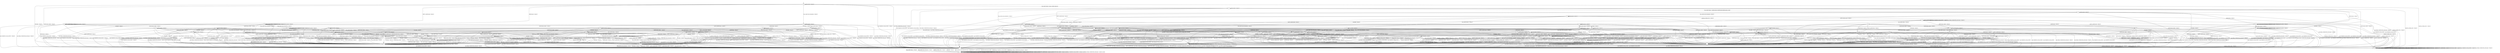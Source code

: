 digraph h17 {
s0 [label="s0"];
s1 [label="s1"];
s2 [label="s2"];
s6 [label="s6"];
s10 [label="s10"];
s15 [label="s15"];
s16 [label="s16"];
s38 [label="s38"];
s3 [label="s3"];
s4 [label="s4"];
s7 [label="s7"];
s8 [label="s8"];
s9 [label="s9"];
s11 [label="s11"];
s20 [label="s20"];
s26 [label="s26"];
s35 [label="s35"];
s36 [label="s36"];
s37 [label="s37"];
s40 [label="s40"];
s44 [label="s44"];
s54 [label="s54"];
s5 [label="s5"];
s12 [label="s12"];
s17 [label="s17"];
s18 [label="s18"];
s21 [label="s21"];
s22 [label="s22"];
s27 [label="s27"];
s39 [label="s39"];
s42 [label="s42"];
s43 [label="s43"];
s45 [label="s45"];
s49 [label="s49"];
s50 [label="s50"];
s53 [label="s53"];
s55 [label="s55"];
s56 [label="s56"];
s57 [label="s57"];
s63 [label="s63"];
s64 [label="s64"];
s13 [label="s13"];
s24 [label="s24"];
s25 [label="s25"];
s28 [label="s28"];
s41 [label="s41"];
s46 [label="s46"];
s47 [label="s47"];
s51 [label="s51"];
s58 [label="s58"];
s59 [label="s59"];
s65 [label="s65"];
s66 [label="s66"];
s67 [label="s67"];
s69 [label="s69"];
s14 [label="s14"];
s19 [label="s19"];
s23 [label="s23"];
s29 [label="s29"];
s60 [label="s60"];
s61 [label="s61"];
s62 [label="s62"];
s68 [label="s68"];
s30 [label="s30"];
s31 [label="s31"];
s32 [label="s32"];
s33 [label="s33"];
s48 [label="s48"];
s34 [label="s34"];
s52 [label="s52"];
s0 -> s1 [label="RSA_CLIENT_HELLO / HELLO_VERIFY_REQUEST"];
s0 -> s2 [label="RSA_CLIENT_KEY_EXCHANGE / TIMEOUT"];
s0 -> s10 [label="CHANGE_CIPHER_SPEC / TIMEOUT"];
s0 -> s15 [label="FINISHED / TIMEOUT"];
s0 -> s0 [label="APPLICATION / TIMEOUT"];
s0 -> s38 [label="CERTIFICATE / TIMEOUT"];
s0 -> s16 [label="EMPTY_CERTIFICATE / TIMEOUT"];
s0 -> s15 [label="CERTIFICATE_VERIFY / TIMEOUT"];
s0 -> s6 [label="Alert(WARNING,CLOSE_NOTIFY) / TIMEOUT"];
s0 -> s6 [label="Alert(FATAL,UNEXPECTED_MESSAGE) / TIMEOUT"];
s1 -> s3 [label="RSA_CLIENT_HELLO / SERVER_HELLO,CERTIFICATE,SERVER_HELLO_DONE"];
s1 -> s4 [label="RSA_CLIENT_KEY_EXCHANGE / TIMEOUT"];
s1 -> s10 [label="CHANGE_CIPHER_SPEC / TIMEOUT"];
s1 -> s8 [label="FINISHED / TIMEOUT"];
s1 -> s1 [label="APPLICATION / TIMEOUT"];
s1 -> s20 [label="CERTIFICATE / TIMEOUT"];
s1 -> s11 [label="EMPTY_CERTIFICATE / TIMEOUT"];
s1 -> s8 [label="CERTIFICATE_VERIFY / TIMEOUT"];
s1 -> s6 [label="Alert(WARNING,CLOSE_NOTIFY) / Alert(WARNING,CLOSE_NOTIFY)"];
s1 -> s6 [label="Alert(FATAL,UNEXPECTED_MESSAGE) / TIMEOUT"];
s2 -> s44 [label="RSA_CLIENT_HELLO / TIMEOUT"];
s2 -> s15 [label="RSA_CLIENT_KEY_EXCHANGE / TIMEOUT"];
s2 -> s9 [label="CHANGE_CIPHER_SPEC / TIMEOUT"];
s2 -> s26 [label="FINISHED / TIMEOUT"];
s2 -> s2 [label="APPLICATION / TIMEOUT"];
s2 -> s35 [label="CERTIFICATE / TIMEOUT"];
s2 -> s35 [label="EMPTY_CERTIFICATE / TIMEOUT"];
s2 -> s36 [label="CERTIFICATE_VERIFY / TIMEOUT"];
s2 -> s6 [label="Alert(WARNING,CLOSE_NOTIFY) / TIMEOUT"];
s2 -> s6 [label="Alert(FATAL,UNEXPECTED_MESSAGE) / TIMEOUT"];
s6 -> s7 [label="RSA_CLIENT_HELLO / TIMEOUT"];
s6 -> s7 [label="RSA_CLIENT_KEY_EXCHANGE / TIMEOUT"];
s6 -> s7 [label="CHANGE_CIPHER_SPEC / TIMEOUT"];
s6 -> s7 [label="FINISHED / TIMEOUT"];
s6 -> s7 [label="APPLICATION / TIMEOUT"];
s6 -> s7 [label="CERTIFICATE / TIMEOUT"];
s6 -> s7 [label="EMPTY_CERTIFICATE / TIMEOUT"];
s6 -> s7 [label="CERTIFICATE_VERIFY / TIMEOUT"];
s6 -> s7 [label="Alert(WARNING,CLOSE_NOTIFY) / TIMEOUT"];
s6 -> s7 [label="Alert(FATAL,UNEXPECTED_MESSAGE) / TIMEOUT"];
s10 -> s10 [label="RSA_CLIENT_HELLO / TIMEOUT"];
s10 -> s10 [label="RSA_CLIENT_KEY_EXCHANGE / TIMEOUT"];
s10 -> s10 [label="CHANGE_CIPHER_SPEC / TIMEOUT"];
s10 -> s10 [label="FINISHED / TIMEOUT"];
s10 -> s10 [label="APPLICATION / TIMEOUT"];
s10 -> s10 [label="CERTIFICATE / TIMEOUT"];
s10 -> s10 [label="EMPTY_CERTIFICATE / TIMEOUT"];
s10 -> s10 [label="CERTIFICATE_VERIFY / TIMEOUT"];
s10 -> s10 [label="Alert(WARNING,CLOSE_NOTIFY) / TIMEOUT"];
s10 -> s10 [label="Alert(FATAL,UNEXPECTED_MESSAGE) / TIMEOUT"];
s15 -> s15 [label="RSA_CLIENT_HELLO / TIMEOUT"];
s15 -> s15 [label="RSA_CLIENT_KEY_EXCHANGE / TIMEOUT"];
s15 -> s10 [label="CHANGE_CIPHER_SPEC / TIMEOUT"];
s15 -> s15 [label="FINISHED / TIMEOUT"];
s15 -> s15 [label="APPLICATION / TIMEOUT"];
s15 -> s15 [label="CERTIFICATE / TIMEOUT"];
s15 -> s15 [label="EMPTY_CERTIFICATE / TIMEOUT"];
s15 -> s15 [label="CERTIFICATE_VERIFY / TIMEOUT"];
s15 -> s6 [label="Alert(WARNING,CLOSE_NOTIFY) / TIMEOUT"];
s15 -> s6 [label="Alert(FATAL,UNEXPECTED_MESSAGE) / TIMEOUT"];
s16 -> s16 [label="RSA_CLIENT_HELLO / TIMEOUT"];
s16 -> s35 [label="RSA_CLIENT_KEY_EXCHANGE / TIMEOUT"];
s16 -> s9 [label="CHANGE_CIPHER_SPEC / TIMEOUT"];
s16 -> s37 [label="FINISHED / TIMEOUT"];
s16 -> s16 [label="APPLICATION / TIMEOUT"];
s16 -> s15 [label="CERTIFICATE / TIMEOUT"];
s16 -> s15 [label="EMPTY_CERTIFICATE / TIMEOUT"];
s16 -> s40 [label="CERTIFICATE_VERIFY / TIMEOUT"];
s16 -> s6 [label="Alert(WARNING,CLOSE_NOTIFY) / TIMEOUT"];
s16 -> s6 [label="Alert(FATAL,UNEXPECTED_MESSAGE) / TIMEOUT"];
s38 -> s38 [label="RSA_CLIENT_HELLO / TIMEOUT"];
s38 -> s54 [label="RSA_CLIENT_KEY_EXCHANGE / TIMEOUT"];
s38 -> s10 [label="CHANGE_CIPHER_SPEC / TIMEOUT"];
s38 -> s38 [label="FINISHED / TIMEOUT"];
s38 -> s38 [label="APPLICATION / TIMEOUT"];
s38 -> s15 [label="CERTIFICATE / TIMEOUT"];
s38 -> s15 [label="EMPTY_CERTIFICATE / TIMEOUT"];
s38 -> s40 [label="CERTIFICATE_VERIFY / TIMEOUT"];
s38 -> s6 [label="Alert(WARNING,CLOSE_NOTIFY) / TIMEOUT"];
s38 -> s6 [label="Alert(FATAL,UNEXPECTED_MESSAGE) / TIMEOUT"];
s3 -> s6 [label="RSA_CLIENT_HELLO / Alert(FATAL,UNEXPECTED_MESSAGE)"];
s3 -> s12 [label="RSA_CLIENT_KEY_EXCHANGE / TIMEOUT"];
s3 -> s10 [label="CHANGE_CIPHER_SPEC / TIMEOUT"];
s3 -> s8 [label="FINISHED / TIMEOUT"];
s3 -> s3 [label="APPLICATION / TIMEOUT"];
s3 -> s20 [label="CERTIFICATE / TIMEOUT"];
s3 -> s11 [label="EMPTY_CERTIFICATE / TIMEOUT"];
s3 -> s8 [label="CERTIFICATE_VERIFY / TIMEOUT"];
s3 -> s6 [label="Alert(WARNING,CLOSE_NOTIFY) / Alert(WARNING,CLOSE_NOTIFY)"];
s3 -> s6 [label="Alert(FATAL,UNEXPECTED_MESSAGE) / TIMEOUT"];
s4 -> s45 [label="RSA_CLIENT_HELLO / TIMEOUT"];
s4 -> s8 [label="RSA_CLIENT_KEY_EXCHANGE / TIMEOUT"];
s4 -> s5 [label="CHANGE_CIPHER_SPEC / TIMEOUT"];
s4 -> s17 [label="FINISHED / TIMEOUT"];
s4 -> s4 [label="APPLICATION / TIMEOUT"];
s4 -> s27 [label="CERTIFICATE / TIMEOUT"];
s4 -> s27 [label="EMPTY_CERTIFICATE / TIMEOUT"];
s4 -> s21 [label="CERTIFICATE_VERIFY / TIMEOUT"];
s4 -> s6 [label="Alert(WARNING,CLOSE_NOTIFY) / Alert(WARNING,CLOSE_NOTIFY)"];
s4 -> s6 [label="Alert(FATAL,UNEXPECTED_MESSAGE) / TIMEOUT"];
s7 -> s7 [label="RSA_CLIENT_HELLO / SOCKET_CLOSED"];
s7 -> s7 [label="RSA_CLIENT_KEY_EXCHANGE / SOCKET_CLOSED"];
s7 -> s7 [label="CHANGE_CIPHER_SPEC / SOCKET_CLOSED"];
s7 -> s7 [label="FINISHED / SOCKET_CLOSED"];
s7 -> s7 [label="APPLICATION / SOCKET_CLOSED"];
s7 -> s7 [label="CERTIFICATE / SOCKET_CLOSED"];
s7 -> s7 [label="EMPTY_CERTIFICATE / SOCKET_CLOSED"];
s7 -> s7 [label="CERTIFICATE_VERIFY / SOCKET_CLOSED"];
s7 -> s7 [label="Alert(WARNING,CLOSE_NOTIFY) / SOCKET_CLOSED"];
s7 -> s7 [label="Alert(FATAL,UNEXPECTED_MESSAGE) / SOCKET_CLOSED"];
s8 -> s8 [label="RSA_CLIENT_HELLO / TIMEOUT"];
s8 -> s8 [label="RSA_CLIENT_KEY_EXCHANGE / TIMEOUT"];
s8 -> s10 [label="CHANGE_CIPHER_SPEC / TIMEOUT"];
s8 -> s8 [label="FINISHED / TIMEOUT"];
s8 -> s8 [label="APPLICATION / TIMEOUT"];
s8 -> s8 [label="CERTIFICATE / TIMEOUT"];
s8 -> s8 [label="EMPTY_CERTIFICATE / TIMEOUT"];
s8 -> s8 [label="CERTIFICATE_VERIFY / TIMEOUT"];
s8 -> s6 [label="Alert(WARNING,CLOSE_NOTIFY) / Alert(WARNING,CLOSE_NOTIFY)"];
s8 -> s6 [label="Alert(FATAL,UNEXPECTED_MESSAGE) / TIMEOUT"];
s9 -> s6 [label="RSA_CLIENT_HELLO / TIMEOUT"];
s9 -> s6 [label="RSA_CLIENT_KEY_EXCHANGE / TIMEOUT"];
s9 -> s10 [label="CHANGE_CIPHER_SPEC / TIMEOUT"];
s9 -> s6 [label="FINISHED / TIMEOUT"];
s9 -> s9 [label="APPLICATION / TIMEOUT"];
s9 -> s6 [label="CERTIFICATE / TIMEOUT"];
s9 -> s6 [label="EMPTY_CERTIFICATE / TIMEOUT"];
s9 -> s6 [label="CERTIFICATE_VERIFY / TIMEOUT"];
s9 -> s9 [label="Alert(WARNING,CLOSE_NOTIFY) / TIMEOUT"];
s9 -> s9 [label="Alert(FATAL,UNEXPECTED_MESSAGE) / TIMEOUT"];
s11 -> s39 [label="RSA_CLIENT_HELLO / TIMEOUT"];
s11 -> s27 [label="RSA_CLIENT_KEY_EXCHANGE / TIMEOUT"];
s11 -> s5 [label="CHANGE_CIPHER_SPEC / TIMEOUT"];
s11 -> s18 [label="FINISHED / TIMEOUT"];
s11 -> s11 [label="APPLICATION / TIMEOUT"];
s11 -> s8 [label="CERTIFICATE / TIMEOUT"];
s11 -> s8 [label="EMPTY_CERTIFICATE / TIMEOUT"];
s11 -> s22 [label="CERTIFICATE_VERIFY / TIMEOUT"];
s11 -> s6 [label="Alert(WARNING,CLOSE_NOTIFY) / Alert(WARNING,CLOSE_NOTIFY)"];
s11 -> s6 [label="Alert(FATAL,UNEXPECTED_MESSAGE) / TIMEOUT"];
s20 -> s42 [label="RSA_CLIENT_HELLO / TIMEOUT"];
s20 -> s20 [label="RSA_CLIENT_KEY_EXCHANGE / TIMEOUT"];
s20 -> s10 [label="CHANGE_CIPHER_SPEC / TIMEOUT"];
s20 -> s20 [label="FINISHED / TIMEOUT"];
s20 -> s20 [label="APPLICATION / TIMEOUT"];
s20 -> s8 [label="CERTIFICATE / TIMEOUT"];
s20 -> s8 [label="EMPTY_CERTIFICATE / TIMEOUT"];
s20 -> s22 [label="CERTIFICATE_VERIFY / TIMEOUT"];
s20 -> s6 [label="Alert(WARNING,CLOSE_NOTIFY) / Alert(WARNING,CLOSE_NOTIFY)"];
s20 -> s6 [label="Alert(FATAL,UNEXPECTED_MESSAGE) / TIMEOUT"];
s26 -> s49 [label="RSA_CLIENT_HELLO / TIMEOUT"];
s26 -> s15 [label="RSA_CLIENT_KEY_EXCHANGE / TIMEOUT"];
s26 -> s9 [label="CHANGE_CIPHER_SPEC / TIMEOUT"];
s26 -> s15 [label="FINISHED / TIMEOUT"];
s26 -> s26 [label="APPLICATION / TIMEOUT"];
s26 -> s43 [label="CERTIFICATE / TIMEOUT"];
s26 -> s43 [label="EMPTY_CERTIFICATE / TIMEOUT"];
s26 -> s50 [label="CERTIFICATE_VERIFY / TIMEOUT"];
s26 -> s6 [label="Alert(WARNING,CLOSE_NOTIFY) / TIMEOUT"];
s26 -> s6 [label="Alert(FATAL,UNEXPECTED_MESSAGE) / TIMEOUT"];
s35 -> s53 [label="RSA_CLIENT_HELLO / TIMEOUT"];
s35 -> s15 [label="RSA_CLIENT_KEY_EXCHANGE / TIMEOUT"];
s35 -> s9 [label="CHANGE_CIPHER_SPEC / TIMEOUT"];
s35 -> s43 [label="FINISHED / TIMEOUT"];
s35 -> s35 [label="APPLICATION / TIMEOUT"];
s35 -> s15 [label="CERTIFICATE / TIMEOUT"];
s35 -> s15 [label="EMPTY_CERTIFICATE / TIMEOUT"];
s35 -> s56 [label="CERTIFICATE_VERIFY / TIMEOUT"];
s35 -> s6 [label="Alert(WARNING,CLOSE_NOTIFY) / TIMEOUT"];
s35 -> s6 [label="Alert(FATAL,UNEXPECTED_MESSAGE) / TIMEOUT"];
s36 -> s63 [label="RSA_CLIENT_HELLO / TIMEOUT"];
s36 -> s15 [label="RSA_CLIENT_KEY_EXCHANGE / TIMEOUT"];
s36 -> s9 [label="CHANGE_CIPHER_SPEC / TIMEOUT"];
s36 -> s50 [label="FINISHED / TIMEOUT"];
s36 -> s36 [label="APPLICATION / TIMEOUT"];
s36 -> s56 [label="CERTIFICATE / TIMEOUT"];
s36 -> s56 [label="EMPTY_CERTIFICATE / TIMEOUT"];
s36 -> s15 [label="CERTIFICATE_VERIFY / TIMEOUT"];
s36 -> s6 [label="Alert(WARNING,CLOSE_NOTIFY) / TIMEOUT"];
s36 -> s6 [label="Alert(FATAL,UNEXPECTED_MESSAGE) / TIMEOUT"];
s37 -> s55 [label="RSA_CLIENT_HELLO / TIMEOUT"];
s37 -> s43 [label="RSA_CLIENT_KEY_EXCHANGE / TIMEOUT"];
s37 -> s9 [label="CHANGE_CIPHER_SPEC / TIMEOUT"];
s37 -> s15 [label="FINISHED / TIMEOUT"];
s37 -> s37 [label="APPLICATION / TIMEOUT"];
s37 -> s15 [label="CERTIFICATE / TIMEOUT"];
s37 -> s15 [label="EMPTY_CERTIFICATE / TIMEOUT"];
s37 -> s57 [label="CERTIFICATE_VERIFY / TIMEOUT"];
s37 -> s6 [label="Alert(WARNING,CLOSE_NOTIFY) / TIMEOUT"];
s37 -> s6 [label="Alert(FATAL,UNEXPECTED_MESSAGE) / TIMEOUT"];
s40 -> s64 [label="RSA_CLIENT_HELLO / TIMEOUT"];
s40 -> s56 [label="RSA_CLIENT_KEY_EXCHANGE / TIMEOUT"];
s40 -> s9 [label="CHANGE_CIPHER_SPEC / TIMEOUT"];
s40 -> s57 [label="FINISHED / TIMEOUT"];
s40 -> s40 [label="APPLICATION / TIMEOUT"];
s40 -> s15 [label="CERTIFICATE / TIMEOUT"];
s40 -> s15 [label="EMPTY_CERTIFICATE / TIMEOUT"];
s40 -> s15 [label="CERTIFICATE_VERIFY / TIMEOUT"];
s40 -> s6 [label="Alert(WARNING,CLOSE_NOTIFY) / TIMEOUT"];
s40 -> s6 [label="Alert(FATAL,UNEXPECTED_MESSAGE) / TIMEOUT"];
s44 -> s15 [label="RSA_CLIENT_HELLO / TIMEOUT"];
s44 -> s15 [label="RSA_CLIENT_KEY_EXCHANGE / TIMEOUT"];
s44 -> s9 [label="CHANGE_CIPHER_SPEC / TIMEOUT"];
s44 -> s49 [label="FINISHED / TIMEOUT"];
s44 -> s44 [label="APPLICATION / TIMEOUT"];
s44 -> s53 [label="CERTIFICATE / TIMEOUT"];
s44 -> s53 [label="EMPTY_CERTIFICATE / TIMEOUT"];
s44 -> s63 [label="CERTIFICATE_VERIFY / TIMEOUT"];
s44 -> s6 [label="Alert(WARNING,CLOSE_NOTIFY) / TIMEOUT"];
s44 -> s6 [label="Alert(FATAL,UNEXPECTED_MESSAGE) / TIMEOUT"];
s54 -> s54 [label="RSA_CLIENT_HELLO / TIMEOUT"];
s54 -> s15 [label="RSA_CLIENT_KEY_EXCHANGE / TIMEOUT"];
s54 -> s10 [label="CHANGE_CIPHER_SPEC / TIMEOUT"];
s54 -> s54 [label="FINISHED / TIMEOUT"];
s54 -> s54 [label="APPLICATION / TIMEOUT"];
s54 -> s15 [label="CERTIFICATE / TIMEOUT"];
s54 -> s15 [label="EMPTY_CERTIFICATE / TIMEOUT"];
s54 -> s56 [label="CERTIFICATE_VERIFY / TIMEOUT"];
s54 -> s6 [label="Alert(WARNING,CLOSE_NOTIFY) / TIMEOUT"];
s54 -> s6 [label="Alert(FATAL,UNEXPECTED_MESSAGE) / TIMEOUT"];
s5 -> s6 [label="RSA_CLIENT_HELLO / Alert(FATAL,UNEXPECTED_MESSAGE)"];
s5 -> s6 [label="RSA_CLIENT_KEY_EXCHANGE / Alert(FATAL,UNEXPECTED_MESSAGE)"];
s5 -> s10 [label="CHANGE_CIPHER_SPEC / TIMEOUT"];
s5 -> s6 [label="FINISHED / Alert(FATAL,UNEXPECTED_MESSAGE)"];
s5 -> s5 [label="APPLICATION / TIMEOUT"];
s5 -> s6 [label="CERTIFICATE / Alert(FATAL,UNEXPECTED_MESSAGE)"];
s5 -> s6 [label="EMPTY_CERTIFICATE / Alert(FATAL,UNEXPECTED_MESSAGE)"];
s5 -> s6 [label="CERTIFICATE_VERIFY / Alert(FATAL,UNEXPECTED_MESSAGE)"];
s5 -> s5 [label="Alert(WARNING,CLOSE_NOTIFY) / TIMEOUT"];
s5 -> s5 [label="Alert(FATAL,UNEXPECTED_MESSAGE) / TIMEOUT"];
s12 -> s45 [label="RSA_CLIENT_HELLO / TIMEOUT"];
s12 -> s8 [label="RSA_CLIENT_KEY_EXCHANGE / TIMEOUT"];
s12 -> s13 [label="CHANGE_CIPHER_SPEC / TIMEOUT"];
s12 -> s17 [label="FINISHED / TIMEOUT"];
s12 -> s12 [label="APPLICATION / TIMEOUT"];
s12 -> s27 [label="CERTIFICATE / TIMEOUT"];
s12 -> s27 [label="EMPTY_CERTIFICATE / TIMEOUT"];
s12 -> s21 [label="CERTIFICATE_VERIFY / TIMEOUT"];
s12 -> s6 [label="Alert(WARNING,CLOSE_NOTIFY) / Alert(WARNING,CLOSE_NOTIFY)"];
s12 -> s6 [label="Alert(FATAL,UNEXPECTED_MESSAGE) / TIMEOUT"];
s17 -> s46 [label="RSA_CLIENT_HELLO / TIMEOUT"];
s17 -> s8 [label="RSA_CLIENT_KEY_EXCHANGE / TIMEOUT"];
s17 -> s5 [label="CHANGE_CIPHER_SPEC / TIMEOUT"];
s17 -> s8 [label="FINISHED / TIMEOUT"];
s17 -> s17 [label="APPLICATION / TIMEOUT"];
s17 -> s41 [label="CERTIFICATE / TIMEOUT"];
s17 -> s41 [label="EMPTY_CERTIFICATE / TIMEOUT"];
s17 -> s24 [label="CERTIFICATE_VERIFY / TIMEOUT"];
s17 -> s6 [label="Alert(WARNING,CLOSE_NOTIFY) / Alert(WARNING,CLOSE_NOTIFY)"];
s17 -> s6 [label="Alert(FATAL,UNEXPECTED_MESSAGE) / TIMEOUT"];
s18 -> s47 [label="RSA_CLIENT_HELLO / TIMEOUT"];
s18 -> s41 [label="RSA_CLIENT_KEY_EXCHANGE / TIMEOUT"];
s18 -> s5 [label="CHANGE_CIPHER_SPEC / TIMEOUT"];
s18 -> s8 [label="FINISHED / TIMEOUT"];
s18 -> s18 [label="APPLICATION / TIMEOUT"];
s18 -> s8 [label="CERTIFICATE / TIMEOUT"];
s18 -> s8 [label="EMPTY_CERTIFICATE / TIMEOUT"];
s18 -> s25 [label="CERTIFICATE_VERIFY / TIMEOUT"];
s18 -> s6 [label="Alert(WARNING,CLOSE_NOTIFY) / Alert(WARNING,CLOSE_NOTIFY)"];
s18 -> s6 [label="Alert(FATAL,UNEXPECTED_MESSAGE) / TIMEOUT"];
s21 -> s58 [label="RSA_CLIENT_HELLO / TIMEOUT"];
s21 -> s8 [label="RSA_CLIENT_KEY_EXCHANGE / TIMEOUT"];
s21 -> s5 [label="CHANGE_CIPHER_SPEC / TIMEOUT"];
s21 -> s24 [label="FINISHED / TIMEOUT"];
s21 -> s21 [label="APPLICATION / TIMEOUT"];
s21 -> s28 [label="CERTIFICATE / TIMEOUT"];
s21 -> s28 [label="EMPTY_CERTIFICATE / TIMEOUT"];
s21 -> s8 [label="CERTIFICATE_VERIFY / TIMEOUT"];
s21 -> s6 [label="Alert(WARNING,CLOSE_NOTIFY) / Alert(WARNING,CLOSE_NOTIFY)"];
s21 -> s6 [label="Alert(FATAL,UNEXPECTED_MESSAGE) / TIMEOUT"];
s22 -> s59 [label="RSA_CLIENT_HELLO / TIMEOUT"];
s22 -> s28 [label="RSA_CLIENT_KEY_EXCHANGE / TIMEOUT"];
s22 -> s5 [label="CHANGE_CIPHER_SPEC / TIMEOUT"];
s22 -> s25 [label="FINISHED / TIMEOUT"];
s22 -> s22 [label="APPLICATION / TIMEOUT"];
s22 -> s8 [label="CERTIFICATE / TIMEOUT"];
s22 -> s8 [label="EMPTY_CERTIFICATE / TIMEOUT"];
s22 -> s8 [label="CERTIFICATE_VERIFY / TIMEOUT"];
s22 -> s6 [label="Alert(WARNING,CLOSE_NOTIFY) / Alert(WARNING,CLOSE_NOTIFY)"];
s22 -> s6 [label="Alert(FATAL,UNEXPECTED_MESSAGE) / TIMEOUT"];
s27 -> s51 [label="RSA_CLIENT_HELLO / TIMEOUT"];
s27 -> s8 [label="RSA_CLIENT_KEY_EXCHANGE / TIMEOUT"];
s27 -> s5 [label="CHANGE_CIPHER_SPEC / TIMEOUT"];
s27 -> s41 [label="FINISHED / TIMEOUT"];
s27 -> s27 [label="APPLICATION / TIMEOUT"];
s27 -> s8 [label="CERTIFICATE / TIMEOUT"];
s27 -> s8 [label="EMPTY_CERTIFICATE / TIMEOUT"];
s27 -> s28 [label="CERTIFICATE_VERIFY / TIMEOUT"];
s27 -> s6 [label="Alert(WARNING,CLOSE_NOTIFY) / Alert(WARNING,CLOSE_NOTIFY)"];
s27 -> s6 [label="Alert(FATAL,UNEXPECTED_MESSAGE) / TIMEOUT"];
s39 -> s8 [label="RSA_CLIENT_HELLO / TIMEOUT"];
s39 -> s51 [label="RSA_CLIENT_KEY_EXCHANGE / TIMEOUT"];
s39 -> s5 [label="CHANGE_CIPHER_SPEC / TIMEOUT"];
s39 -> s47 [label="FINISHED / TIMEOUT"];
s39 -> s39 [label="APPLICATION / TIMEOUT"];
s39 -> s8 [label="CERTIFICATE / TIMEOUT"];
s39 -> s8 [label="EMPTY_CERTIFICATE / TIMEOUT"];
s39 -> s59 [label="CERTIFICATE_VERIFY / TIMEOUT"];
s39 -> s6 [label="Alert(WARNING,CLOSE_NOTIFY) / Alert(WARNING,CLOSE_NOTIFY)"];
s39 -> s6 [label="Alert(FATAL,UNEXPECTED_MESSAGE) / TIMEOUT"];
s42 -> s8 [label="RSA_CLIENT_HELLO / TIMEOUT"];
s42 -> s42 [label="RSA_CLIENT_KEY_EXCHANGE / TIMEOUT"];
s42 -> s10 [label="CHANGE_CIPHER_SPEC / TIMEOUT"];
s42 -> s42 [label="FINISHED / TIMEOUT"];
s42 -> s42 [label="APPLICATION / TIMEOUT"];
s42 -> s8 [label="CERTIFICATE / TIMEOUT"];
s42 -> s8 [label="EMPTY_CERTIFICATE / TIMEOUT"];
s42 -> s59 [label="CERTIFICATE_VERIFY / TIMEOUT"];
s42 -> s6 [label="Alert(WARNING,CLOSE_NOTIFY) / Alert(WARNING,CLOSE_NOTIFY)"];
s42 -> s6 [label="Alert(FATAL,UNEXPECTED_MESSAGE) / TIMEOUT"];
s43 -> s55 [label="RSA_CLIENT_HELLO / TIMEOUT"];
s43 -> s15 [label="RSA_CLIENT_KEY_EXCHANGE / TIMEOUT"];
s43 -> s9 [label="CHANGE_CIPHER_SPEC / TIMEOUT"];
s43 -> s15 [label="FINISHED / TIMEOUT"];
s43 -> s43 [label="APPLICATION / TIMEOUT"];
s43 -> s15 [label="CERTIFICATE / TIMEOUT"];
s43 -> s15 [label="EMPTY_CERTIFICATE / TIMEOUT"];
s43 -> s69 [label="CERTIFICATE_VERIFY / TIMEOUT"];
s43 -> s6 [label="Alert(WARNING,CLOSE_NOTIFY) / TIMEOUT"];
s43 -> s6 [label="Alert(FATAL,UNEXPECTED_MESSAGE) / TIMEOUT"];
s45 -> s8 [label="RSA_CLIENT_HELLO / TIMEOUT"];
s45 -> s8 [label="RSA_CLIENT_KEY_EXCHANGE / TIMEOUT"];
s45 -> s5 [label="CHANGE_CIPHER_SPEC / TIMEOUT"];
s45 -> s46 [label="FINISHED / TIMEOUT"];
s45 -> s45 [label="APPLICATION / TIMEOUT"];
s45 -> s51 [label="CERTIFICATE / TIMEOUT"];
s45 -> s51 [label="EMPTY_CERTIFICATE / TIMEOUT"];
s45 -> s58 [label="CERTIFICATE_VERIFY / TIMEOUT"];
s45 -> s6 [label="Alert(WARNING,CLOSE_NOTIFY) / Alert(WARNING,CLOSE_NOTIFY)"];
s45 -> s6 [label="Alert(FATAL,UNEXPECTED_MESSAGE) / TIMEOUT"];
s49 -> s15 [label="RSA_CLIENT_HELLO / TIMEOUT"];
s49 -> s15 [label="RSA_CLIENT_KEY_EXCHANGE / TIMEOUT"];
s49 -> s9 [label="CHANGE_CIPHER_SPEC / TIMEOUT"];
s49 -> s15 [label="FINISHED / TIMEOUT"];
s49 -> s49 [label="APPLICATION / TIMEOUT"];
s49 -> s55 [label="CERTIFICATE / TIMEOUT"];
s49 -> s55 [label="EMPTY_CERTIFICATE / TIMEOUT"];
s49 -> s65 [label="CERTIFICATE_VERIFY / TIMEOUT"];
s49 -> s6 [label="Alert(WARNING,CLOSE_NOTIFY) / TIMEOUT"];
s49 -> s6 [label="Alert(FATAL,UNEXPECTED_MESSAGE) / TIMEOUT"];
s50 -> s65 [label="RSA_CLIENT_HELLO / TIMEOUT"];
s50 -> s15 [label="RSA_CLIENT_KEY_EXCHANGE / TIMEOUT"];
s50 -> s9 [label="CHANGE_CIPHER_SPEC / TIMEOUT"];
s50 -> s15 [label="FINISHED / TIMEOUT"];
s50 -> s50 [label="APPLICATION / TIMEOUT"];
s50 -> s69 [label="CERTIFICATE / TIMEOUT"];
s50 -> s69 [label="EMPTY_CERTIFICATE / TIMEOUT"];
s50 -> s15 [label="CERTIFICATE_VERIFY / TIMEOUT"];
s50 -> s6 [label="Alert(WARNING,CLOSE_NOTIFY) / TIMEOUT"];
s50 -> s6 [label="Alert(FATAL,UNEXPECTED_MESSAGE) / TIMEOUT"];
s53 -> s15 [label="RSA_CLIENT_HELLO / TIMEOUT"];
s53 -> s15 [label="RSA_CLIENT_KEY_EXCHANGE / TIMEOUT"];
s53 -> s9 [label="CHANGE_CIPHER_SPEC / TIMEOUT"];
s53 -> s55 [label="FINISHED / TIMEOUT"];
s53 -> s53 [label="APPLICATION / TIMEOUT"];
s53 -> s15 [label="CERTIFICATE / TIMEOUT"];
s53 -> s15 [label="EMPTY_CERTIFICATE / TIMEOUT"];
s53 -> s66 [label="CERTIFICATE_VERIFY / TIMEOUT"];
s53 -> s6 [label="Alert(WARNING,CLOSE_NOTIFY) / TIMEOUT"];
s53 -> s6 [label="Alert(FATAL,UNEXPECTED_MESSAGE) / TIMEOUT"];
s55 -> s15 [label="RSA_CLIENT_HELLO / TIMEOUT"];
s55 -> s55 [label="RSA_CLIENT_KEY_EXCHANGE / TIMEOUT"];
s55 -> s9 [label="CHANGE_CIPHER_SPEC / TIMEOUT"];
s55 -> s15 [label="FINISHED / TIMEOUT"];
s55 -> s55 [label="APPLICATION / TIMEOUT"];
s55 -> s15 [label="CERTIFICATE / TIMEOUT"];
s55 -> s15 [label="EMPTY_CERTIFICATE / TIMEOUT"];
s55 -> s67 [label="CERTIFICATE_VERIFY / TIMEOUT"];
s55 -> s6 [label="Alert(WARNING,CLOSE_NOTIFY) / TIMEOUT"];
s55 -> s6 [label="Alert(FATAL,UNEXPECTED_MESSAGE) / TIMEOUT"];
s56 -> s66 [label="RSA_CLIENT_HELLO / TIMEOUT"];
s56 -> s15 [label="RSA_CLIENT_KEY_EXCHANGE / TIMEOUT"];
s56 -> s9 [label="CHANGE_CIPHER_SPEC / TIMEOUT"];
s56 -> s69 [label="FINISHED / TIMEOUT"];
s56 -> s56 [label="APPLICATION / TIMEOUT"];
s56 -> s15 [label="CERTIFICATE / TIMEOUT"];
s56 -> s15 [label="EMPTY_CERTIFICATE / TIMEOUT"];
s56 -> s15 [label="CERTIFICATE_VERIFY / TIMEOUT"];
s56 -> s6 [label="Alert(WARNING,CLOSE_NOTIFY) / TIMEOUT"];
s56 -> s6 [label="Alert(FATAL,UNEXPECTED_MESSAGE) / TIMEOUT"];
s57 -> s67 [label="RSA_CLIENT_HELLO / TIMEOUT"];
s57 -> s69 [label="RSA_CLIENT_KEY_EXCHANGE / TIMEOUT"];
s57 -> s9 [label="CHANGE_CIPHER_SPEC / TIMEOUT"];
s57 -> s15 [label="FINISHED / TIMEOUT"];
s57 -> s57 [label="APPLICATION / TIMEOUT"];
s57 -> s15 [label="CERTIFICATE / TIMEOUT"];
s57 -> s15 [label="EMPTY_CERTIFICATE / TIMEOUT"];
s57 -> s15 [label="CERTIFICATE_VERIFY / TIMEOUT"];
s57 -> s6 [label="Alert(WARNING,CLOSE_NOTIFY) / TIMEOUT"];
s57 -> s6 [label="Alert(FATAL,UNEXPECTED_MESSAGE) / TIMEOUT"];
s63 -> s15 [label="RSA_CLIENT_HELLO / TIMEOUT"];
s63 -> s15 [label="RSA_CLIENT_KEY_EXCHANGE / TIMEOUT"];
s63 -> s9 [label="CHANGE_CIPHER_SPEC / TIMEOUT"];
s63 -> s65 [label="FINISHED / TIMEOUT"];
s63 -> s63 [label="APPLICATION / TIMEOUT"];
s63 -> s66 [label="CERTIFICATE / TIMEOUT"];
s63 -> s66 [label="EMPTY_CERTIFICATE / TIMEOUT"];
s63 -> s15 [label="CERTIFICATE_VERIFY / TIMEOUT"];
s63 -> s6 [label="Alert(WARNING,CLOSE_NOTIFY) / TIMEOUT"];
s63 -> s6 [label="Alert(FATAL,UNEXPECTED_MESSAGE) / TIMEOUT"];
s64 -> s15 [label="RSA_CLIENT_HELLO / TIMEOUT"];
s64 -> s66 [label="RSA_CLIENT_KEY_EXCHANGE / TIMEOUT"];
s64 -> s9 [label="CHANGE_CIPHER_SPEC / TIMEOUT"];
s64 -> s67 [label="FINISHED / TIMEOUT"];
s64 -> s64 [label="APPLICATION / TIMEOUT"];
s64 -> s15 [label="CERTIFICATE / TIMEOUT"];
s64 -> s15 [label="EMPTY_CERTIFICATE / TIMEOUT"];
s64 -> s15 [label="CERTIFICATE_VERIFY / TIMEOUT"];
s64 -> s6 [label="Alert(WARNING,CLOSE_NOTIFY) / TIMEOUT"];
s64 -> s6 [label="Alert(FATAL,UNEXPECTED_MESSAGE) / TIMEOUT"];
s13 -> s19 [label="RSA_CLIENT_HELLO / TIMEOUT"];
s13 -> s8 [label="RSA_CLIENT_KEY_EXCHANGE / TIMEOUT"];
s13 -> s10 [label="CHANGE_CIPHER_SPEC / TIMEOUT"];
s13 -> s14 [label="FINISHED / CHANGE_CIPHER_SPEC,FINISHED,CHANGE_CIPHER_SPEC,FINISHED"];
s13 -> s13 [label="APPLICATION / TIMEOUT"];
s13 -> s29 [label="CERTIFICATE / TIMEOUT"];
s13 -> s29 [label="EMPTY_CERTIFICATE / TIMEOUT"];
s13 -> s23 [label="CERTIFICATE_VERIFY / TIMEOUT"];
s13 -> s13 [label="Alert(WARNING,CLOSE_NOTIFY) / TIMEOUT"];
s13 -> s13 [label="Alert(FATAL,UNEXPECTED_MESSAGE) / TIMEOUT"];
s24 -> s60 [label="RSA_CLIENT_HELLO / TIMEOUT"];
s24 -> s8 [label="RSA_CLIENT_KEY_EXCHANGE / TIMEOUT"];
s24 -> s5 [label="CHANGE_CIPHER_SPEC / TIMEOUT"];
s24 -> s8 [label="FINISHED / TIMEOUT"];
s24 -> s24 [label="APPLICATION / TIMEOUT"];
s24 -> s68 [label="CERTIFICATE / TIMEOUT"];
s24 -> s68 [label="EMPTY_CERTIFICATE / TIMEOUT"];
s24 -> s8 [label="CERTIFICATE_VERIFY / TIMEOUT"];
s24 -> s6 [label="Alert(WARNING,CLOSE_NOTIFY) / Alert(WARNING,CLOSE_NOTIFY)"];
s24 -> s6 [label="Alert(FATAL,UNEXPECTED_MESSAGE) / TIMEOUT"];
s25 -> s61 [label="RSA_CLIENT_HELLO / TIMEOUT"];
s25 -> s68 [label="RSA_CLIENT_KEY_EXCHANGE / TIMEOUT"];
s25 -> s5 [label="CHANGE_CIPHER_SPEC / TIMEOUT"];
s25 -> s8 [label="FINISHED / TIMEOUT"];
s25 -> s25 [label="APPLICATION / TIMEOUT"];
s25 -> s8 [label="CERTIFICATE / TIMEOUT"];
s25 -> s8 [label="EMPTY_CERTIFICATE / TIMEOUT"];
s25 -> s8 [label="CERTIFICATE_VERIFY / TIMEOUT"];
s25 -> s6 [label="Alert(WARNING,CLOSE_NOTIFY) / Alert(WARNING,CLOSE_NOTIFY)"];
s25 -> s6 [label="Alert(FATAL,UNEXPECTED_MESSAGE) / TIMEOUT"];
s28 -> s62 [label="RSA_CLIENT_HELLO / TIMEOUT"];
s28 -> s8 [label="RSA_CLIENT_KEY_EXCHANGE / TIMEOUT"];
s28 -> s5 [label="CHANGE_CIPHER_SPEC / TIMEOUT"];
s28 -> s68 [label="FINISHED / TIMEOUT"];
s28 -> s28 [label="APPLICATION / TIMEOUT"];
s28 -> s8 [label="CERTIFICATE / TIMEOUT"];
s28 -> s8 [label="EMPTY_CERTIFICATE / TIMEOUT"];
s28 -> s8 [label="CERTIFICATE_VERIFY / TIMEOUT"];
s28 -> s6 [label="Alert(WARNING,CLOSE_NOTIFY) / Alert(WARNING,CLOSE_NOTIFY)"];
s28 -> s6 [label="Alert(FATAL,UNEXPECTED_MESSAGE) / TIMEOUT"];
s41 -> s47 [label="RSA_CLIENT_HELLO / TIMEOUT"];
s41 -> s8 [label="RSA_CLIENT_KEY_EXCHANGE / TIMEOUT"];
s41 -> s5 [label="CHANGE_CIPHER_SPEC / TIMEOUT"];
s41 -> s8 [label="FINISHED / TIMEOUT"];
s41 -> s41 [label="APPLICATION / TIMEOUT"];
s41 -> s8 [label="CERTIFICATE / TIMEOUT"];
s41 -> s8 [label="EMPTY_CERTIFICATE / TIMEOUT"];
s41 -> s68 [label="CERTIFICATE_VERIFY / TIMEOUT"];
s41 -> s6 [label="Alert(WARNING,CLOSE_NOTIFY) / Alert(WARNING,CLOSE_NOTIFY)"];
s41 -> s6 [label="Alert(FATAL,UNEXPECTED_MESSAGE) / TIMEOUT"];
s46 -> s8 [label="RSA_CLIENT_HELLO / TIMEOUT"];
s46 -> s8 [label="RSA_CLIENT_KEY_EXCHANGE / TIMEOUT"];
s46 -> s5 [label="CHANGE_CIPHER_SPEC / TIMEOUT"];
s46 -> s8 [label="FINISHED / TIMEOUT"];
s46 -> s46 [label="APPLICATION / TIMEOUT"];
s46 -> s47 [label="CERTIFICATE / TIMEOUT"];
s46 -> s47 [label="EMPTY_CERTIFICATE / TIMEOUT"];
s46 -> s60 [label="CERTIFICATE_VERIFY / TIMEOUT"];
s46 -> s6 [label="Alert(WARNING,CLOSE_NOTIFY) / Alert(WARNING,CLOSE_NOTIFY)"];
s46 -> s6 [label="Alert(FATAL,UNEXPECTED_MESSAGE) / TIMEOUT"];
s47 -> s8 [label="RSA_CLIENT_HELLO / TIMEOUT"];
s47 -> s47 [label="RSA_CLIENT_KEY_EXCHANGE / TIMEOUT"];
s47 -> s5 [label="CHANGE_CIPHER_SPEC / TIMEOUT"];
s47 -> s8 [label="FINISHED / TIMEOUT"];
s47 -> s47 [label="APPLICATION / TIMEOUT"];
s47 -> s8 [label="CERTIFICATE / TIMEOUT"];
s47 -> s8 [label="EMPTY_CERTIFICATE / TIMEOUT"];
s47 -> s61 [label="CERTIFICATE_VERIFY / TIMEOUT"];
s47 -> s6 [label="Alert(WARNING,CLOSE_NOTIFY) / Alert(WARNING,CLOSE_NOTIFY)"];
s47 -> s6 [label="Alert(FATAL,UNEXPECTED_MESSAGE) / TIMEOUT"];
s51 -> s8 [label="RSA_CLIENT_HELLO / TIMEOUT"];
s51 -> s8 [label="RSA_CLIENT_KEY_EXCHANGE / TIMEOUT"];
s51 -> s5 [label="CHANGE_CIPHER_SPEC / TIMEOUT"];
s51 -> s47 [label="FINISHED / TIMEOUT"];
s51 -> s51 [label="APPLICATION / TIMEOUT"];
s51 -> s8 [label="CERTIFICATE / TIMEOUT"];
s51 -> s8 [label="EMPTY_CERTIFICATE / TIMEOUT"];
s51 -> s62 [label="CERTIFICATE_VERIFY / TIMEOUT"];
s51 -> s6 [label="Alert(WARNING,CLOSE_NOTIFY) / Alert(WARNING,CLOSE_NOTIFY)"];
s51 -> s6 [label="Alert(FATAL,UNEXPECTED_MESSAGE) / TIMEOUT"];
s58 -> s8 [label="RSA_CLIENT_HELLO / TIMEOUT"];
s58 -> s8 [label="RSA_CLIENT_KEY_EXCHANGE / TIMEOUT"];
s58 -> s5 [label="CHANGE_CIPHER_SPEC / TIMEOUT"];
s58 -> s60 [label="FINISHED / TIMEOUT"];
s58 -> s58 [label="APPLICATION / TIMEOUT"];
s58 -> s62 [label="CERTIFICATE / TIMEOUT"];
s58 -> s62 [label="EMPTY_CERTIFICATE / TIMEOUT"];
s58 -> s8 [label="CERTIFICATE_VERIFY / TIMEOUT"];
s58 -> s6 [label="Alert(WARNING,CLOSE_NOTIFY) / Alert(WARNING,CLOSE_NOTIFY)"];
s58 -> s6 [label="Alert(FATAL,UNEXPECTED_MESSAGE) / TIMEOUT"];
s59 -> s8 [label="RSA_CLIENT_HELLO / TIMEOUT"];
s59 -> s62 [label="RSA_CLIENT_KEY_EXCHANGE / TIMEOUT"];
s59 -> s5 [label="CHANGE_CIPHER_SPEC / TIMEOUT"];
s59 -> s61 [label="FINISHED / TIMEOUT"];
s59 -> s59 [label="APPLICATION / TIMEOUT"];
s59 -> s8 [label="CERTIFICATE / TIMEOUT"];
s59 -> s8 [label="EMPTY_CERTIFICATE / TIMEOUT"];
s59 -> s8 [label="CERTIFICATE_VERIFY / TIMEOUT"];
s59 -> s6 [label="Alert(WARNING,CLOSE_NOTIFY) / Alert(WARNING,CLOSE_NOTIFY)"];
s59 -> s6 [label="Alert(FATAL,UNEXPECTED_MESSAGE) / TIMEOUT"];
s65 -> s15 [label="RSA_CLIENT_HELLO / TIMEOUT"];
s65 -> s15 [label="RSA_CLIENT_KEY_EXCHANGE / TIMEOUT"];
s65 -> s9 [label="CHANGE_CIPHER_SPEC / TIMEOUT"];
s65 -> s15 [label="FINISHED / TIMEOUT"];
s65 -> s65 [label="APPLICATION / TIMEOUT"];
s65 -> s67 [label="CERTIFICATE / TIMEOUT"];
s65 -> s67 [label="EMPTY_CERTIFICATE / TIMEOUT"];
s65 -> s15 [label="CERTIFICATE_VERIFY / TIMEOUT"];
s65 -> s6 [label="Alert(WARNING,CLOSE_NOTIFY) / TIMEOUT"];
s65 -> s6 [label="Alert(FATAL,UNEXPECTED_MESSAGE) / TIMEOUT"];
s66 -> s15 [label="RSA_CLIENT_HELLO / TIMEOUT"];
s66 -> s15 [label="RSA_CLIENT_KEY_EXCHANGE / TIMEOUT"];
s66 -> s9 [label="CHANGE_CIPHER_SPEC / TIMEOUT"];
s66 -> s67 [label="FINISHED / TIMEOUT"];
s66 -> s66 [label="APPLICATION / TIMEOUT"];
s66 -> s15 [label="CERTIFICATE / TIMEOUT"];
s66 -> s15 [label="EMPTY_CERTIFICATE / TIMEOUT"];
s66 -> s15 [label="CERTIFICATE_VERIFY / TIMEOUT"];
s66 -> s6 [label="Alert(WARNING,CLOSE_NOTIFY) / TIMEOUT"];
s66 -> s6 [label="Alert(FATAL,UNEXPECTED_MESSAGE) / TIMEOUT"];
s67 -> s15 [label="RSA_CLIENT_HELLO / TIMEOUT"];
s67 -> s67 [label="RSA_CLIENT_KEY_EXCHANGE / TIMEOUT"];
s67 -> s9 [label="CHANGE_CIPHER_SPEC / TIMEOUT"];
s67 -> s15 [label="FINISHED / TIMEOUT"];
s67 -> s67 [label="APPLICATION / TIMEOUT"];
s67 -> s15 [label="CERTIFICATE / TIMEOUT"];
s67 -> s15 [label="EMPTY_CERTIFICATE / TIMEOUT"];
s67 -> s15 [label="CERTIFICATE_VERIFY / TIMEOUT"];
s67 -> s6 [label="Alert(WARNING,CLOSE_NOTIFY) / TIMEOUT"];
s67 -> s6 [label="Alert(FATAL,UNEXPECTED_MESSAGE) / TIMEOUT"];
s69 -> s67 [label="RSA_CLIENT_HELLO / TIMEOUT"];
s69 -> s15 [label="RSA_CLIENT_KEY_EXCHANGE / TIMEOUT"];
s69 -> s9 [label="CHANGE_CIPHER_SPEC / TIMEOUT"];
s69 -> s15 [label="FINISHED / TIMEOUT"];
s69 -> s69 [label="APPLICATION / TIMEOUT"];
s69 -> s15 [label="CERTIFICATE / TIMEOUT"];
s69 -> s15 [label="EMPTY_CERTIFICATE / TIMEOUT"];
s69 -> s15 [label="CERTIFICATE_VERIFY / TIMEOUT"];
s69 -> s6 [label="Alert(WARNING,CLOSE_NOTIFY) / TIMEOUT"];
s69 -> s6 [label="Alert(FATAL,UNEXPECTED_MESSAGE) / TIMEOUT"];
s14 -> s14 [label="RSA_CLIENT_HELLO / TIMEOUT"];
s14 -> s14 [label="RSA_CLIENT_KEY_EXCHANGE / TIMEOUT"];
s14 -> s10 [label="CHANGE_CIPHER_SPEC / TIMEOUT"];
s14 -> s14 [label="FINISHED / TIMEOUT"];
s14 -> s6 [label="APPLICATION / APPLICATION"];
s14 -> s14 [label="CERTIFICATE / TIMEOUT"];
s14 -> s14 [label="EMPTY_CERTIFICATE / TIMEOUT"];
s14 -> s14 [label="CERTIFICATE_VERIFY / TIMEOUT"];
s14 -> s6 [label="Alert(WARNING,CLOSE_NOTIFY) / TIMEOUT"];
s14 -> s6 [label="Alert(FATAL,UNEXPECTED_MESSAGE) / TIMEOUT"];
s19 -> s8 [label="RSA_CLIENT_HELLO / TIMEOUT"];
s19 -> s8 [label="RSA_CLIENT_KEY_EXCHANGE / TIMEOUT"];
s19 -> s5 [label="CHANGE_CIPHER_SPEC / TIMEOUT"];
s19 -> s30 [label="FINISHED / TIMEOUT"];
s19 -> s8 [label="APPLICATION / TIMEOUT"];
s19 -> s48 [label="CERTIFICATE / TIMEOUT"];
s19 -> s48 [label="EMPTY_CERTIFICATE / TIMEOUT"];
s19 -> s23 [label="CERTIFICATE_VERIFY / TIMEOUT"];
s19 -> s6 [label="Alert(WARNING,CLOSE_NOTIFY) / Alert(WARNING,CLOSE_NOTIFY)"];
s19 -> s6 [label="Alert(FATAL,UNEXPECTED_MESSAGE) / TIMEOUT"];
s23 -> s23 [label="RSA_CLIENT_HELLO / TIMEOUT"];
s23 -> s8 [label="RSA_CLIENT_KEY_EXCHANGE / TIMEOUT"];
s23 -> s5 [label="CHANGE_CIPHER_SPEC / TIMEOUT"];
s23 -> s31 [label="FINISHED / TIMEOUT"];
s23 -> s8 [label="APPLICATION / TIMEOUT"];
s23 -> s32 [label="CERTIFICATE / TIMEOUT"];
s23 -> s32 [label="EMPTY_CERTIFICATE / TIMEOUT"];
s23 -> s8 [label="CERTIFICATE_VERIFY / TIMEOUT"];
s23 -> s6 [label="Alert(WARNING,CLOSE_NOTIFY) / Alert(WARNING,CLOSE_NOTIFY)"];
s23 -> s6 [label="Alert(FATAL,UNEXPECTED_MESSAGE) / TIMEOUT"];
s29 -> s48 [label="RSA_CLIENT_HELLO / TIMEOUT"];
s29 -> s8 [label="RSA_CLIENT_KEY_EXCHANGE / TIMEOUT"];
s29 -> s5 [label="CHANGE_CIPHER_SPEC / TIMEOUT"];
s29 -> s33 [label="FINISHED / TIMEOUT"];
s29 -> s8 [label="APPLICATION / TIMEOUT"];
s29 -> s8 [label="CERTIFICATE / TIMEOUT"];
s29 -> s8 [label="EMPTY_CERTIFICATE / TIMEOUT"];
s29 -> s32 [label="CERTIFICATE_VERIFY / TIMEOUT"];
s29 -> s6 [label="Alert(WARNING,CLOSE_NOTIFY) / Alert(WARNING,CLOSE_NOTIFY)"];
s29 -> s6 [label="Alert(FATAL,UNEXPECTED_MESSAGE) / TIMEOUT"];
s60 -> s8 [label="RSA_CLIENT_HELLO / TIMEOUT"];
s60 -> s8 [label="RSA_CLIENT_KEY_EXCHANGE / TIMEOUT"];
s60 -> s5 [label="CHANGE_CIPHER_SPEC / TIMEOUT"];
s60 -> s8 [label="FINISHED / TIMEOUT"];
s60 -> s60 [label="APPLICATION / TIMEOUT"];
s60 -> s61 [label="CERTIFICATE / TIMEOUT"];
s60 -> s61 [label="EMPTY_CERTIFICATE / TIMEOUT"];
s60 -> s8 [label="CERTIFICATE_VERIFY / TIMEOUT"];
s60 -> s6 [label="Alert(WARNING,CLOSE_NOTIFY) / Alert(WARNING,CLOSE_NOTIFY)"];
s60 -> s6 [label="Alert(FATAL,UNEXPECTED_MESSAGE) / TIMEOUT"];
s61 -> s8 [label="RSA_CLIENT_HELLO / TIMEOUT"];
s61 -> s61 [label="RSA_CLIENT_KEY_EXCHANGE / TIMEOUT"];
s61 -> s5 [label="CHANGE_CIPHER_SPEC / TIMEOUT"];
s61 -> s8 [label="FINISHED / TIMEOUT"];
s61 -> s61 [label="APPLICATION / TIMEOUT"];
s61 -> s8 [label="CERTIFICATE / TIMEOUT"];
s61 -> s8 [label="EMPTY_CERTIFICATE / TIMEOUT"];
s61 -> s8 [label="CERTIFICATE_VERIFY / TIMEOUT"];
s61 -> s6 [label="Alert(WARNING,CLOSE_NOTIFY) / Alert(WARNING,CLOSE_NOTIFY)"];
s61 -> s6 [label="Alert(FATAL,UNEXPECTED_MESSAGE) / TIMEOUT"];
s62 -> s8 [label="RSA_CLIENT_HELLO / TIMEOUT"];
s62 -> s8 [label="RSA_CLIENT_KEY_EXCHANGE / TIMEOUT"];
s62 -> s5 [label="CHANGE_CIPHER_SPEC / TIMEOUT"];
s62 -> s61 [label="FINISHED / TIMEOUT"];
s62 -> s62 [label="APPLICATION / TIMEOUT"];
s62 -> s8 [label="CERTIFICATE / TIMEOUT"];
s62 -> s8 [label="EMPTY_CERTIFICATE / TIMEOUT"];
s62 -> s8 [label="CERTIFICATE_VERIFY / TIMEOUT"];
s62 -> s6 [label="Alert(WARNING,CLOSE_NOTIFY) / Alert(WARNING,CLOSE_NOTIFY)"];
s62 -> s6 [label="Alert(FATAL,UNEXPECTED_MESSAGE) / TIMEOUT"];
s68 -> s61 [label="RSA_CLIENT_HELLO / TIMEOUT"];
s68 -> s8 [label="RSA_CLIENT_KEY_EXCHANGE / TIMEOUT"];
s68 -> s5 [label="CHANGE_CIPHER_SPEC / TIMEOUT"];
s68 -> s8 [label="FINISHED / TIMEOUT"];
s68 -> s68 [label="APPLICATION / TIMEOUT"];
s68 -> s8 [label="CERTIFICATE / TIMEOUT"];
s68 -> s8 [label="EMPTY_CERTIFICATE / TIMEOUT"];
s68 -> s8 [label="CERTIFICATE_VERIFY / TIMEOUT"];
s68 -> s6 [label="Alert(WARNING,CLOSE_NOTIFY) / Alert(WARNING,CLOSE_NOTIFY)"];
s68 -> s6 [label="Alert(FATAL,UNEXPECTED_MESSAGE) / TIMEOUT"];
s30 -> s8 [label="RSA_CLIENT_HELLO / TIMEOUT"];
s30 -> s8 [label="RSA_CLIENT_KEY_EXCHANGE / TIMEOUT"];
s30 -> s5 [label="CHANGE_CIPHER_SPEC / TIMEOUT"];
s30 -> s8 [label="FINISHED / TIMEOUT"];
s30 -> s8 [label="APPLICATION / TIMEOUT"];
s30 -> s52 [label="CERTIFICATE / TIMEOUT"];
s30 -> s52 [label="EMPTY_CERTIFICATE / TIMEOUT"];
s30 -> s60 [label="CERTIFICATE_VERIFY / TIMEOUT"];
s30 -> s6 [label="Alert(WARNING,CLOSE_NOTIFY) / Alert(WARNING,CLOSE_NOTIFY)"];
s30 -> s6 [label="Alert(FATAL,UNEXPECTED_MESSAGE) / TIMEOUT"];
s31 -> s60 [label="RSA_CLIENT_HELLO / TIMEOUT"];
s31 -> s8 [label="RSA_CLIENT_KEY_EXCHANGE / TIMEOUT"];
s31 -> s5 [label="CHANGE_CIPHER_SPEC / TIMEOUT"];
s31 -> s8 [label="FINISHED / TIMEOUT"];
s31 -> s8 [label="APPLICATION / TIMEOUT"];
s31 -> s34 [label="CERTIFICATE / TIMEOUT"];
s31 -> s34 [label="EMPTY_CERTIFICATE / TIMEOUT"];
s31 -> s8 [label="CERTIFICATE_VERIFY / TIMEOUT"];
s31 -> s6 [label="Alert(WARNING,CLOSE_NOTIFY) / Alert(WARNING,CLOSE_NOTIFY)"];
s31 -> s6 [label="Alert(FATAL,UNEXPECTED_MESSAGE) / TIMEOUT"];
s32 -> s32 [label="RSA_CLIENT_HELLO / TIMEOUT"];
s32 -> s8 [label="RSA_CLIENT_KEY_EXCHANGE / TIMEOUT"];
s32 -> s5 [label="CHANGE_CIPHER_SPEC / TIMEOUT"];
s32 -> s34 [label="FINISHED / TIMEOUT"];
s32 -> s8 [label="APPLICATION / TIMEOUT"];
s32 -> s8 [label="CERTIFICATE / TIMEOUT"];
s32 -> s8 [label="EMPTY_CERTIFICATE / TIMEOUT"];
s32 -> s8 [label="CERTIFICATE_VERIFY / TIMEOUT"];
s32 -> s6 [label="Alert(WARNING,CLOSE_NOTIFY) / Alert(WARNING,CLOSE_NOTIFY)"];
s32 -> s6 [label="Alert(FATAL,UNEXPECTED_MESSAGE) / TIMEOUT"];
s33 -> s52 [label="RSA_CLIENT_HELLO / TIMEOUT"];
s33 -> s8 [label="RSA_CLIENT_KEY_EXCHANGE / TIMEOUT"];
s33 -> s5 [label="CHANGE_CIPHER_SPEC / TIMEOUT"];
s33 -> s8 [label="FINISHED / TIMEOUT"];
s33 -> s8 [label="APPLICATION / TIMEOUT"];
s33 -> s8 [label="CERTIFICATE / TIMEOUT"];
s33 -> s8 [label="EMPTY_CERTIFICATE / TIMEOUT"];
s33 -> s34 [label="CERTIFICATE_VERIFY / TIMEOUT"];
s33 -> s6 [label="Alert(WARNING,CLOSE_NOTIFY) / Alert(WARNING,CLOSE_NOTIFY)"];
s33 -> s6 [label="Alert(FATAL,UNEXPECTED_MESSAGE) / TIMEOUT"];
s48 -> s8 [label="RSA_CLIENT_HELLO / TIMEOUT"];
s48 -> s8 [label="RSA_CLIENT_KEY_EXCHANGE / TIMEOUT"];
s48 -> s5 [label="CHANGE_CIPHER_SPEC / TIMEOUT"];
s48 -> s52 [label="FINISHED / TIMEOUT"];
s48 -> s8 [label="APPLICATION / TIMEOUT"];
s48 -> s8 [label="CERTIFICATE / TIMEOUT"];
s48 -> s8 [label="EMPTY_CERTIFICATE / TIMEOUT"];
s48 -> s32 [label="CERTIFICATE_VERIFY / TIMEOUT"];
s48 -> s6 [label="Alert(WARNING,CLOSE_NOTIFY) / Alert(WARNING,CLOSE_NOTIFY)"];
s48 -> s6 [label="Alert(FATAL,UNEXPECTED_MESSAGE) / TIMEOUT"];
s34 -> s34 [label="RSA_CLIENT_HELLO / TIMEOUT"];
s34 -> s8 [label="RSA_CLIENT_KEY_EXCHANGE / TIMEOUT"];
s34 -> s5 [label="CHANGE_CIPHER_SPEC / TIMEOUT"];
s34 -> s8 [label="FINISHED / TIMEOUT"];
s34 -> s8 [label="APPLICATION / TIMEOUT"];
s34 -> s8 [label="CERTIFICATE / TIMEOUT"];
s34 -> s8 [label="EMPTY_CERTIFICATE / TIMEOUT"];
s34 -> s8 [label="CERTIFICATE_VERIFY / TIMEOUT"];
s34 -> s6 [label="Alert(WARNING,CLOSE_NOTIFY) / Alert(WARNING,CLOSE_NOTIFY)"];
s34 -> s6 [label="Alert(FATAL,UNEXPECTED_MESSAGE) / TIMEOUT"];
s52 -> s8 [label="RSA_CLIENT_HELLO / TIMEOUT"];
s52 -> s8 [label="RSA_CLIENT_KEY_EXCHANGE / TIMEOUT"];
s52 -> s5 [label="CHANGE_CIPHER_SPEC / TIMEOUT"];
s52 -> s8 [label="FINISHED / TIMEOUT"];
s52 -> s8 [label="APPLICATION / TIMEOUT"];
s52 -> s8 [label="CERTIFICATE / TIMEOUT"];
s52 -> s8 [label="EMPTY_CERTIFICATE / TIMEOUT"];
s52 -> s34 [label="CERTIFICATE_VERIFY / TIMEOUT"];
s52 -> s6 [label="Alert(WARNING,CLOSE_NOTIFY) / Alert(WARNING,CLOSE_NOTIFY)"];
s52 -> s6 [label="Alert(FATAL,UNEXPECTED_MESSAGE) / TIMEOUT"];
__start0 [shape=none, label=""];
__start0 -> s0 [label=""];
}
